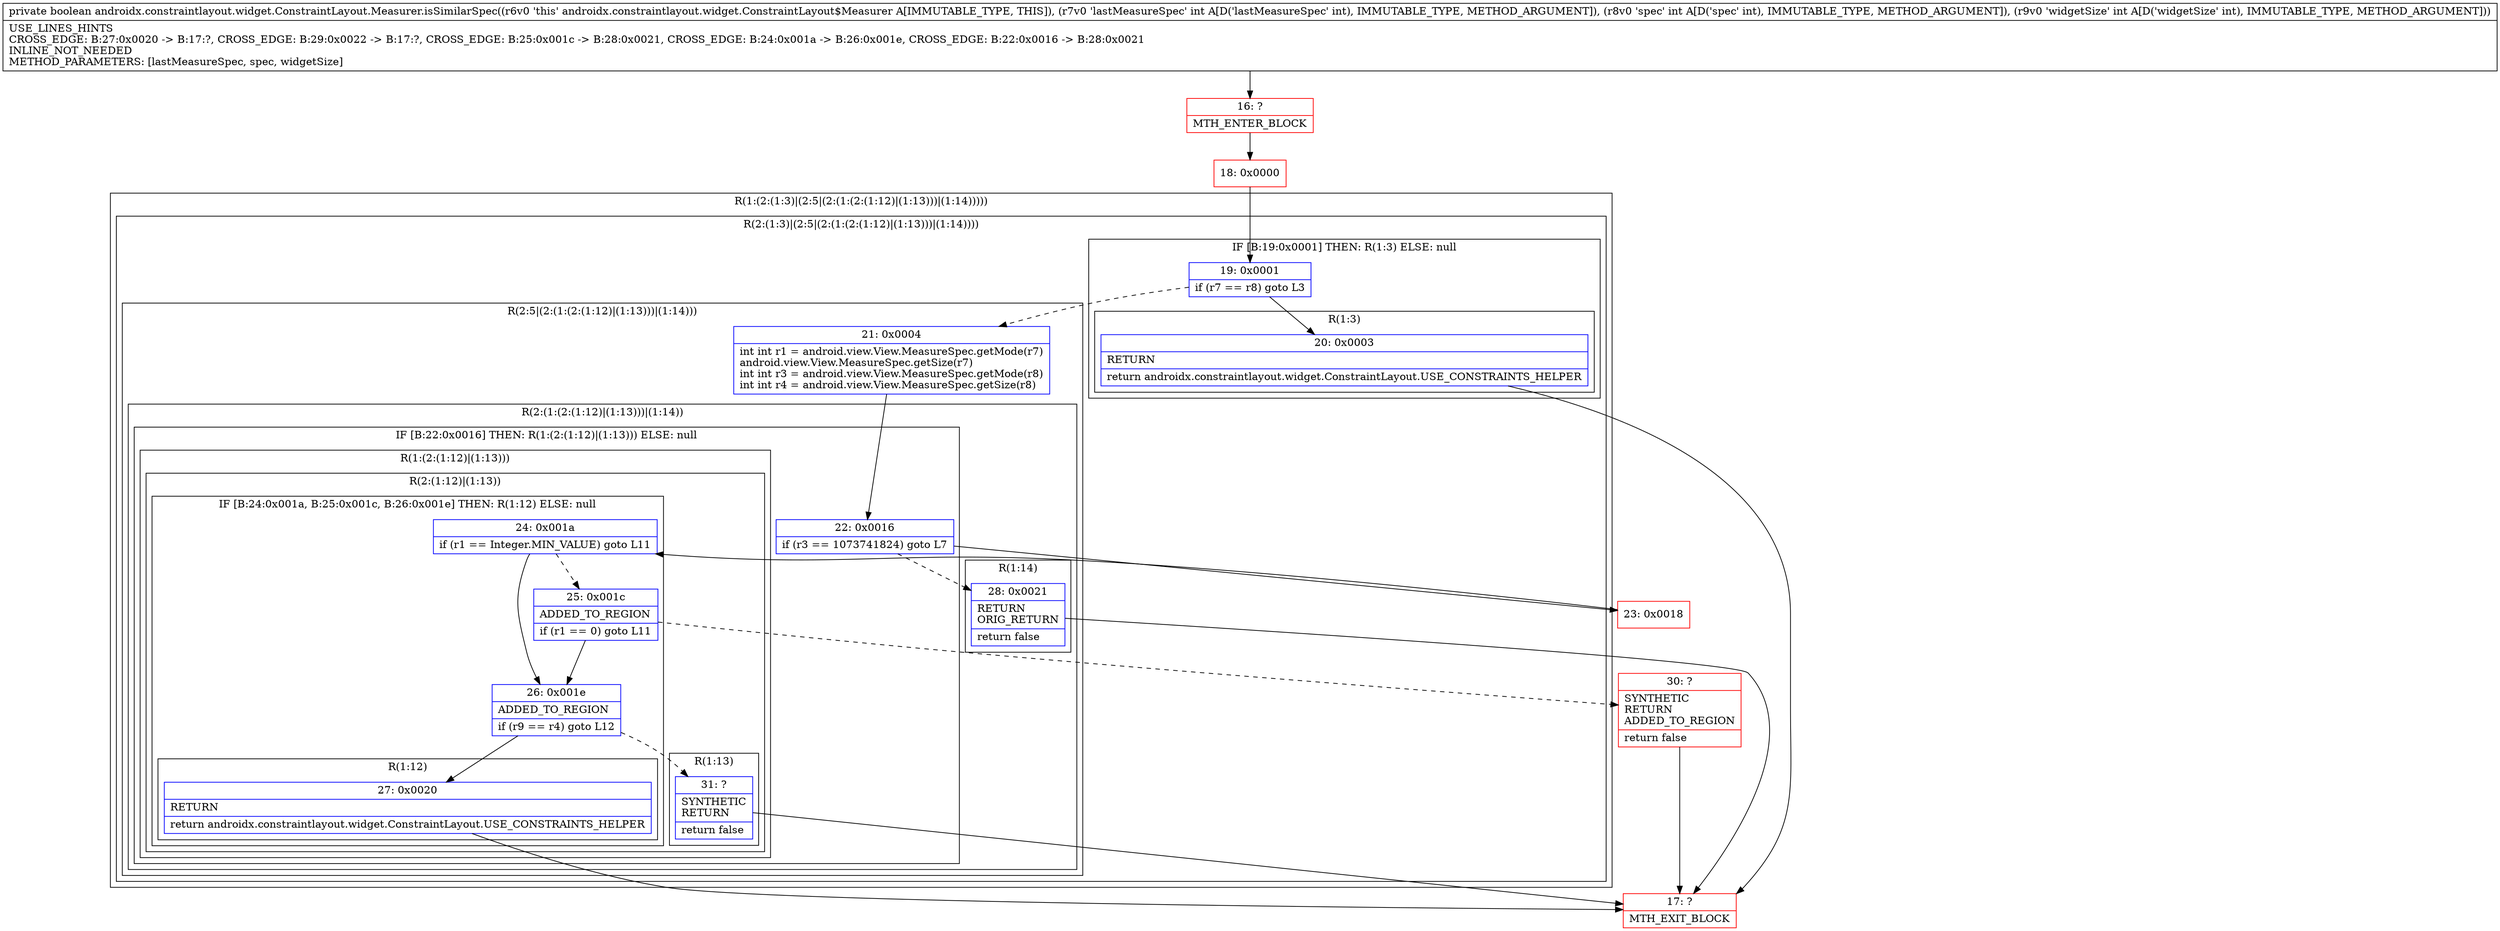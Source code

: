 digraph "CFG forandroidx.constraintlayout.widget.ConstraintLayout.Measurer.isSimilarSpec(III)Z" {
subgraph cluster_Region_37096939 {
label = "R(1:(2:(1:3)|(2:5|(2:(1:(2:(1:12)|(1:13)))|(1:14)))))";
node [shape=record,color=blue];
subgraph cluster_Region_31466996 {
label = "R(2:(1:3)|(2:5|(2:(1:(2:(1:12)|(1:13)))|(1:14))))";
node [shape=record,color=blue];
subgraph cluster_IfRegion_263510303 {
label = "IF [B:19:0x0001] THEN: R(1:3) ELSE: null";
node [shape=record,color=blue];
Node_19 [shape=record,label="{19\:\ 0x0001|if (r7 == r8) goto L3\l}"];
subgraph cluster_Region_1037038186 {
label = "R(1:3)";
node [shape=record,color=blue];
Node_20 [shape=record,label="{20\:\ 0x0003|RETURN\l|return androidx.constraintlayout.widget.ConstraintLayout.USE_CONSTRAINTS_HELPER\l}"];
}
}
subgraph cluster_Region_1413141277 {
label = "R(2:5|(2:(1:(2:(1:12)|(1:13)))|(1:14)))";
node [shape=record,color=blue];
Node_21 [shape=record,label="{21\:\ 0x0004|int int r1 = android.view.View.MeasureSpec.getMode(r7)\landroid.view.View.MeasureSpec.getSize(r7)\lint int r3 = android.view.View.MeasureSpec.getMode(r8)\lint int r4 = android.view.View.MeasureSpec.getSize(r8)\l}"];
subgraph cluster_Region_262469997 {
label = "R(2:(1:(2:(1:12)|(1:13)))|(1:14))";
node [shape=record,color=blue];
subgraph cluster_IfRegion_1105230487 {
label = "IF [B:22:0x0016] THEN: R(1:(2:(1:12)|(1:13))) ELSE: null";
node [shape=record,color=blue];
Node_22 [shape=record,label="{22\:\ 0x0016|if (r3 == 1073741824) goto L7\l}"];
subgraph cluster_Region_267105000 {
label = "R(1:(2:(1:12)|(1:13)))";
node [shape=record,color=blue];
subgraph cluster_Region_641662507 {
label = "R(2:(1:12)|(1:13))";
node [shape=record,color=blue];
subgraph cluster_IfRegion_260395395 {
label = "IF [B:24:0x001a, B:25:0x001c, B:26:0x001e] THEN: R(1:12) ELSE: null";
node [shape=record,color=blue];
Node_24 [shape=record,label="{24\:\ 0x001a|if (r1 == Integer.MIN_VALUE) goto L11\l}"];
Node_25 [shape=record,label="{25\:\ 0x001c|ADDED_TO_REGION\l|if (r1 == 0) goto L11\l}"];
Node_26 [shape=record,label="{26\:\ 0x001e|ADDED_TO_REGION\l|if (r9 == r4) goto L12\l}"];
subgraph cluster_Region_1679819812 {
label = "R(1:12)";
node [shape=record,color=blue];
Node_27 [shape=record,label="{27\:\ 0x0020|RETURN\l|return androidx.constraintlayout.widget.ConstraintLayout.USE_CONSTRAINTS_HELPER\l}"];
}
}
subgraph cluster_Region_1281881692 {
label = "R(1:13)";
node [shape=record,color=blue];
Node_31 [shape=record,label="{31\:\ ?|SYNTHETIC\lRETURN\l|return false\l}"];
}
}
}
}
subgraph cluster_Region_516518346 {
label = "R(1:14)";
node [shape=record,color=blue];
Node_28 [shape=record,label="{28\:\ 0x0021|RETURN\lORIG_RETURN\l|return false\l}"];
}
}
}
}
}
Node_16 [shape=record,color=red,label="{16\:\ ?|MTH_ENTER_BLOCK\l}"];
Node_18 [shape=record,color=red,label="{18\:\ 0x0000}"];
Node_17 [shape=record,color=red,label="{17\:\ ?|MTH_EXIT_BLOCK\l}"];
Node_23 [shape=record,color=red,label="{23\:\ 0x0018}"];
Node_30 [shape=record,color=red,label="{30\:\ ?|SYNTHETIC\lRETURN\lADDED_TO_REGION\l|return false\l}"];
MethodNode[shape=record,label="{private boolean androidx.constraintlayout.widget.ConstraintLayout.Measurer.isSimilarSpec((r6v0 'this' androidx.constraintlayout.widget.ConstraintLayout$Measurer A[IMMUTABLE_TYPE, THIS]), (r7v0 'lastMeasureSpec' int A[D('lastMeasureSpec' int), IMMUTABLE_TYPE, METHOD_ARGUMENT]), (r8v0 'spec' int A[D('spec' int), IMMUTABLE_TYPE, METHOD_ARGUMENT]), (r9v0 'widgetSize' int A[D('widgetSize' int), IMMUTABLE_TYPE, METHOD_ARGUMENT]))  | USE_LINES_HINTS\lCROSS_EDGE: B:27:0x0020 \-\> B:17:?, CROSS_EDGE: B:29:0x0022 \-\> B:17:?, CROSS_EDGE: B:25:0x001c \-\> B:28:0x0021, CROSS_EDGE: B:24:0x001a \-\> B:26:0x001e, CROSS_EDGE: B:22:0x0016 \-\> B:28:0x0021\lINLINE_NOT_NEEDED\lMETHOD_PARAMETERS: [lastMeasureSpec, spec, widgetSize]\l}"];
MethodNode -> Node_16;Node_19 -> Node_20;
Node_19 -> Node_21[style=dashed];
Node_20 -> Node_17;
Node_21 -> Node_22;
Node_22 -> Node_23;
Node_22 -> Node_28[style=dashed];
Node_24 -> Node_25[style=dashed];
Node_24 -> Node_26;
Node_25 -> Node_26;
Node_25 -> Node_30[style=dashed];
Node_26 -> Node_27;
Node_26 -> Node_31[style=dashed];
Node_27 -> Node_17;
Node_31 -> Node_17;
Node_28 -> Node_17;
Node_16 -> Node_18;
Node_18 -> Node_19;
Node_23 -> Node_24;
Node_30 -> Node_17;
}

